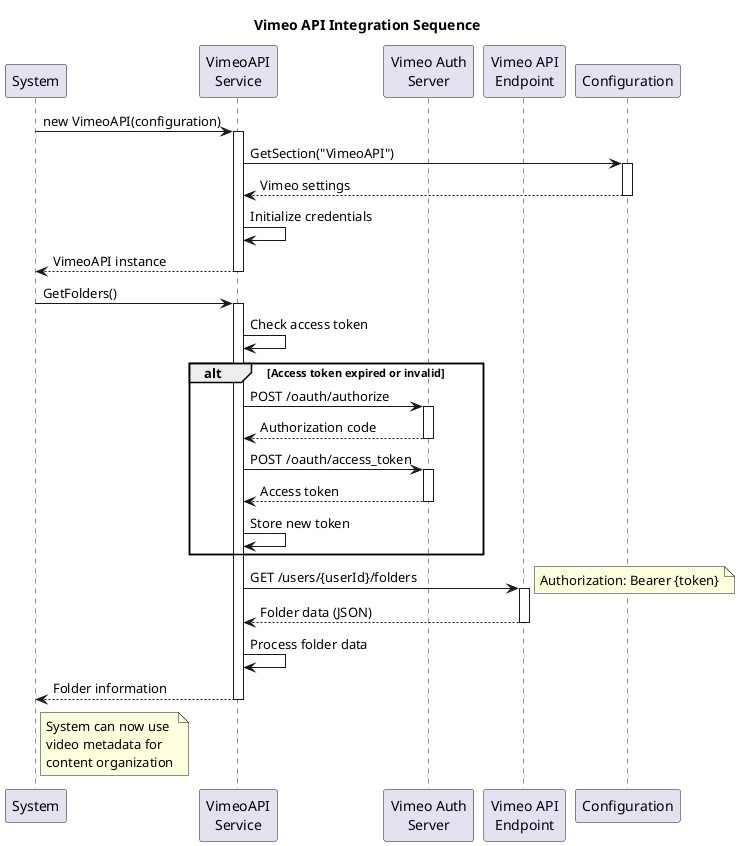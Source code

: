 @startuml sq-vimeo-integration


title Vimeo API Integration Sequence

participant "System" as Sys
participant "VimeoAPI\nService" as API
participant "Vimeo Auth\nServer" as Auth
participant "Vimeo API\nEndpoint" as Endpoint
participant "Configuration" as Config

Sys -> API: new VimeoAPI(configuration)
activate API

API -> Config: GetSection("VimeoAPI")
activate Config
Config --> API: Vimeo settings
deactivate Config

API -> API: Initialize credentials
API --> Sys: VimeoAPI instance
deactivate API

Sys -> API: GetFolders()
activate API

API -> API: Check access token
alt Access token expired or invalid
  API -> Auth: POST /oauth/authorize
  activate Auth
  Auth --> API: Authorization code
  deactivate Auth
  
  API -> Auth: POST /oauth/access_token
  activate Auth
  Auth --> API: Access token
  deactivate Auth
  
  API -> API: Store new token
end

API -> Endpoint: GET /users/{userId}/folders
note right: Authorization: Bearer {token}
activate Endpoint
Endpoint --> API: Folder data (JSON)
deactivate Endpoint

API -> API: Process folder data
API --> Sys: Folder information
deactivate API

note right of Sys
  System can now use
  video metadata for
  content organization
end note

@enduml
